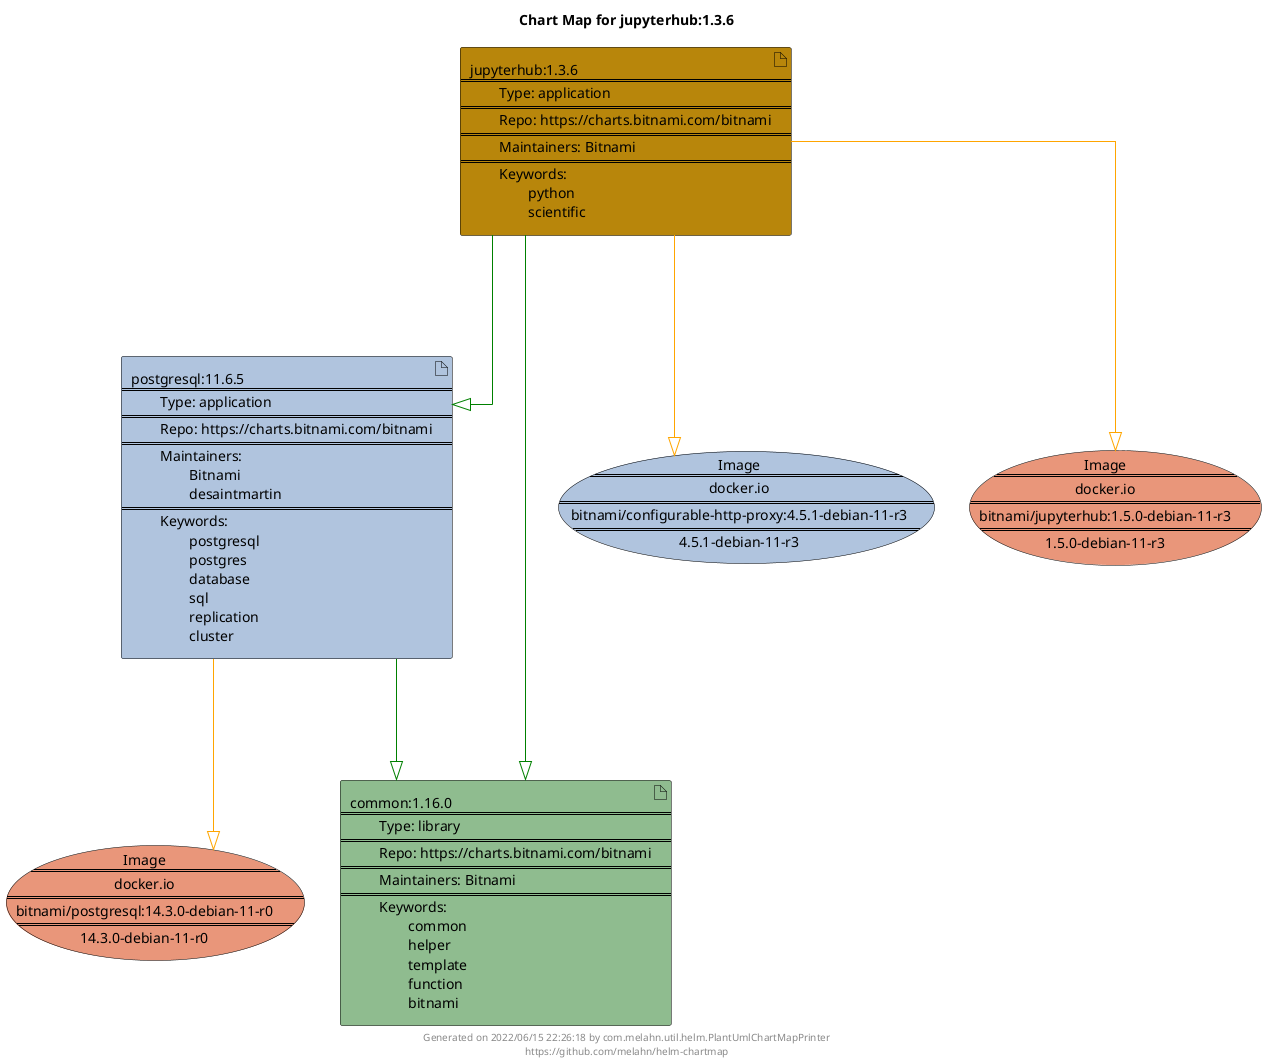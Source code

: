 @startuml
skinparam linetype ortho
skinparam backgroundColor white
skinparam usecaseBorderColor black
skinparam usecaseArrowColor LightSlateGray
skinparam artifactBorderColor black
skinparam artifactArrowColor LightSlateGray

title Chart Map for jupyterhub:1.3.6

'There are 3 referenced Helm Charts
artifact "postgresql:11.6.5\n====\n\tType: application\n====\n\tRepo: https://charts.bitnami.com/bitnami\n====\n\tMaintainers: \n\t\tBitnami\n\t\tdesaintmartin\n====\n\tKeywords: \n\t\tpostgresql\n\t\tpostgres\n\t\tdatabase\n\t\tsql\n\t\treplication\n\t\tcluster" as postgresql_11_6_5 #LightSteelBlue
artifact "jupyterhub:1.3.6\n====\n\tType: application\n====\n\tRepo: https://charts.bitnami.com/bitnami\n====\n\tMaintainers: Bitnami\n====\n\tKeywords: \n\t\tpython\n\t\tscientific" as jupyterhub_1_3_6 #DarkGoldenRod
artifact "common:1.16.0\n====\n\tType: library\n====\n\tRepo: https://charts.bitnami.com/bitnami\n====\n\tMaintainers: Bitnami\n====\n\tKeywords: \n\t\tcommon\n\t\thelper\n\t\ttemplate\n\t\tfunction\n\t\tbitnami" as common_1_16_0 #DarkSeaGreen

'There are 3 referenced Docker Images
usecase "Image\n====\ndocker.io\n====\nbitnami/postgresql:14.3.0-debian-11-r0\n====\n14.3.0-debian-11-r0" as docker_io_bitnami_postgresql_14_3_0_debian_11_r0 #DarkSalmon
usecase "Image\n====\ndocker.io\n====\nbitnami/configurable-http-proxy:4.5.1-debian-11-r3\n====\n4.5.1-debian-11-r3" as docker_io_bitnami_configurable_http_proxy_4_5_1_debian_11_r3 #LightSteelBlue
usecase "Image\n====\ndocker.io\n====\nbitnami/jupyterhub:1.5.0-debian-11-r3\n====\n1.5.0-debian-11-r3" as docker_io_bitnami_jupyterhub_1_5_0_debian_11_r3 #DarkSalmon

'Chart Dependencies
jupyterhub_1_3_6--[#green]-|>postgresql_11_6_5
postgresql_11_6_5--[#green]-|>common_1_16_0
jupyterhub_1_3_6--[#green]-|>common_1_16_0
postgresql_11_6_5--[#orange]-|>docker_io_bitnami_postgresql_14_3_0_debian_11_r0
jupyterhub_1_3_6--[#orange]-|>docker_io_bitnami_jupyterhub_1_5_0_debian_11_r3
jupyterhub_1_3_6--[#orange]-|>docker_io_bitnami_configurable_http_proxy_4_5_1_debian_11_r3

center footer Generated on 2022/06/15 22:26:18 by com.melahn.util.helm.PlantUmlChartMapPrinter\nhttps://github.com/melahn/helm-chartmap
@enduml
